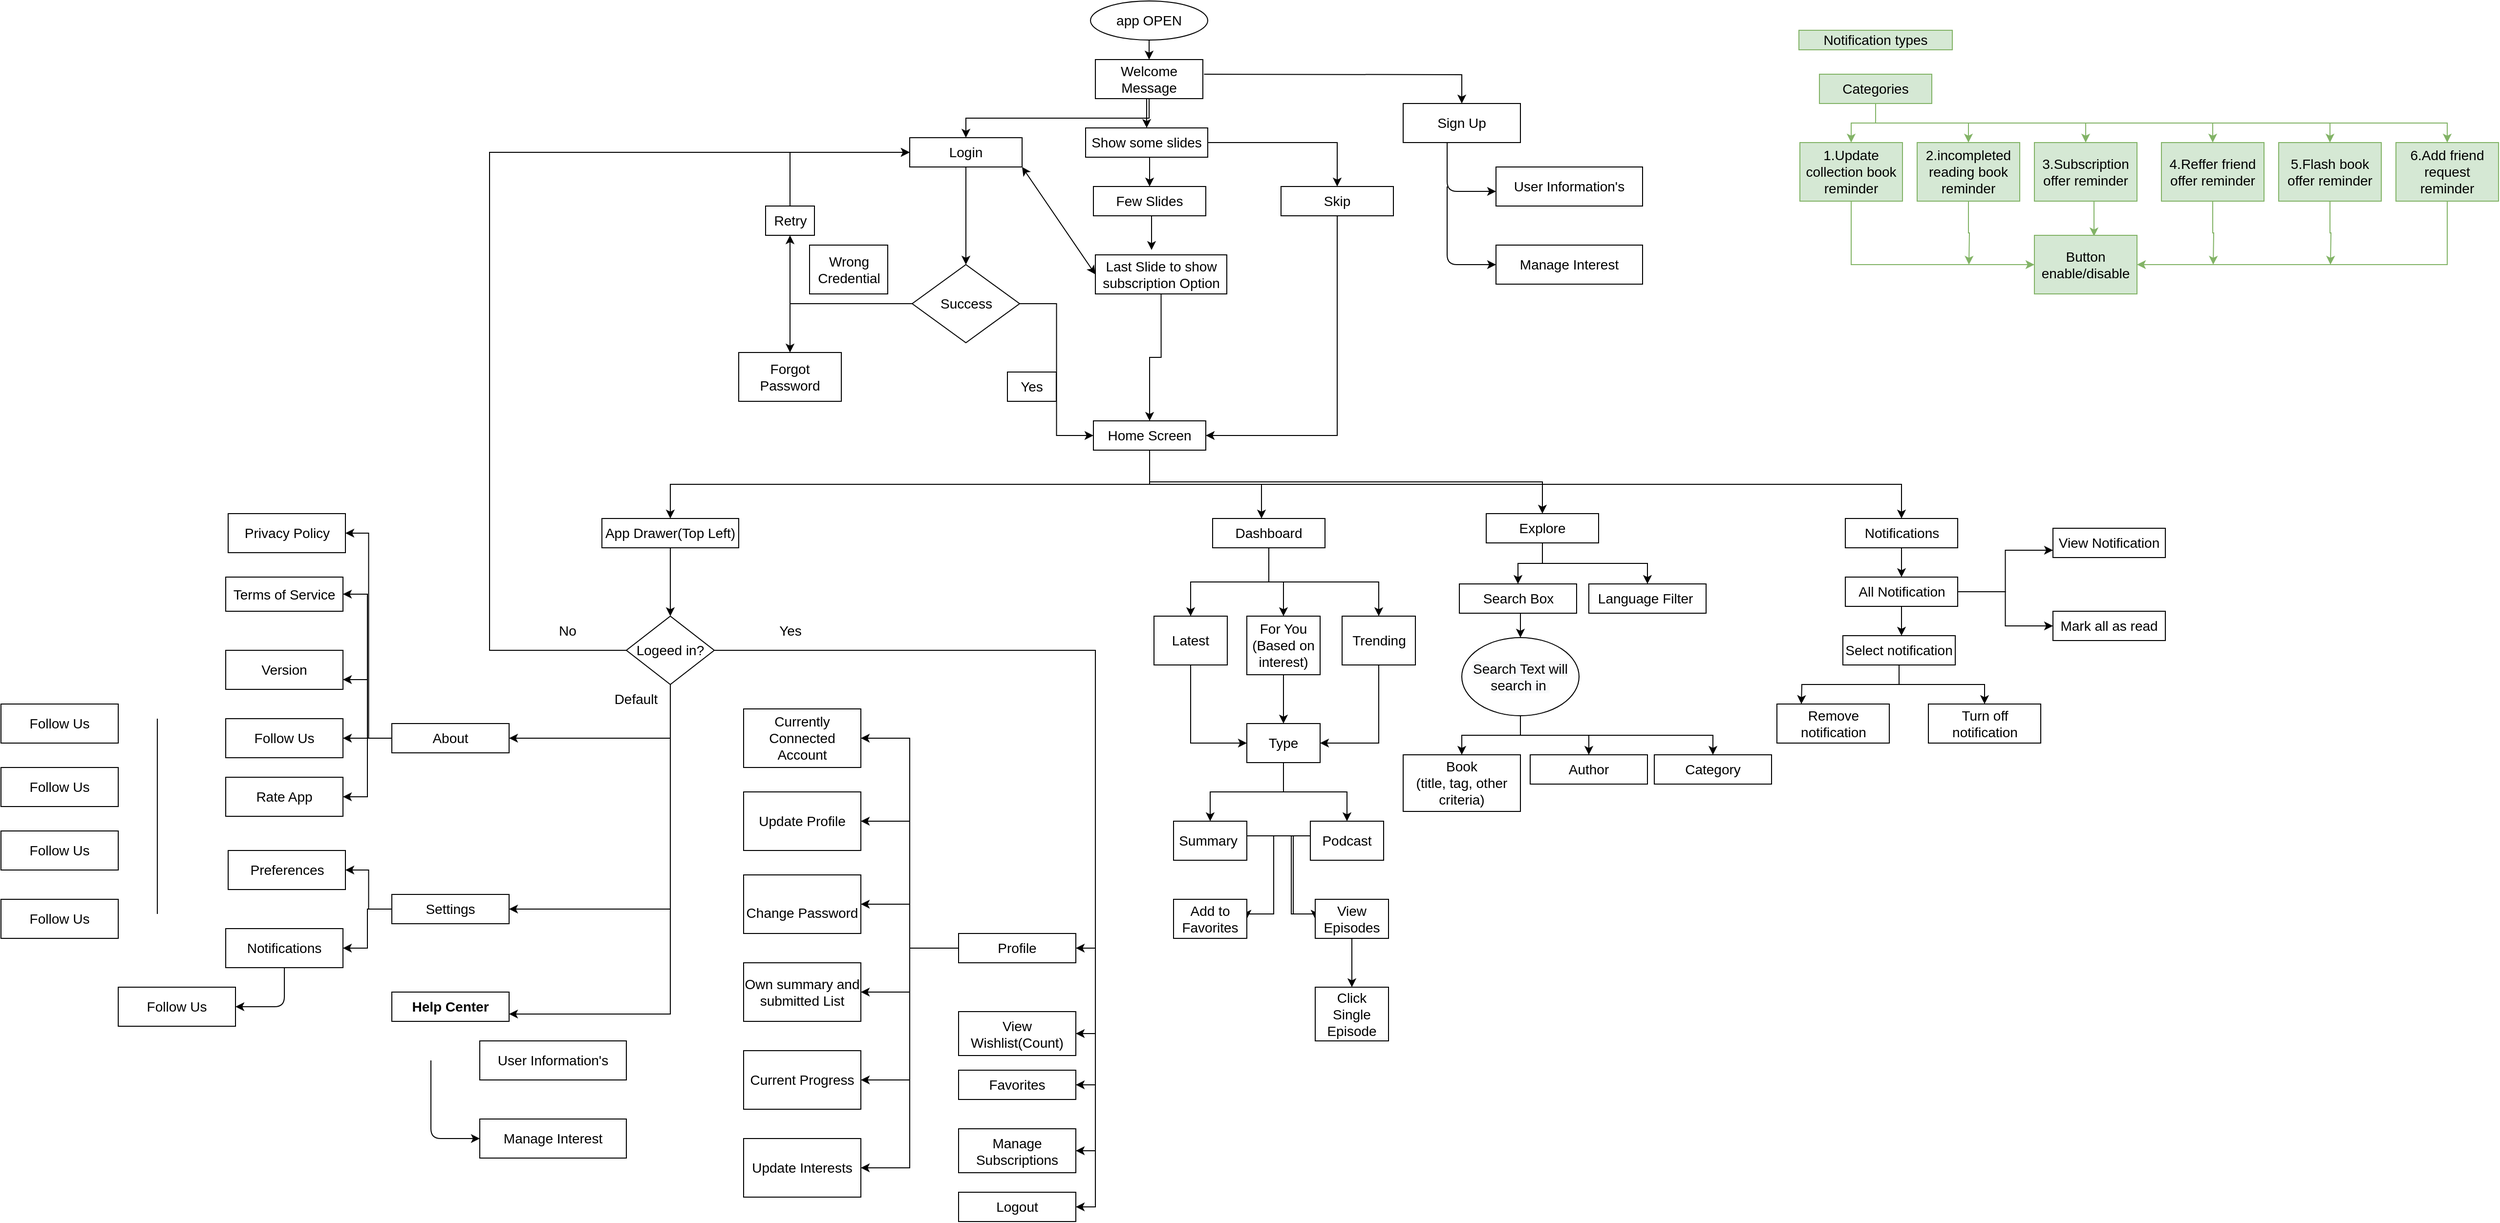 <mxfile version="14.8.6" type="github">
  <diagram id="t7YS_TH_fgyImCrVqkUV" name="Page-1">
    <mxGraphModel dx="2621" dy="529" grid="1" gridSize="10" guides="1" tooltips="1" connect="1" arrows="1" fold="1" page="1" pageScale="1" pageWidth="1600" pageHeight="2000" math="0" shadow="0">
      <root>
        <mxCell id="0" />
        <mxCell id="1" parent="0" />
        <mxCell id="bzh6Z4zs26yQEtlKFoZD-1" style="edgeStyle=orthogonalEdgeStyle;rounded=0;orthogonalLoop=1;jettySize=auto;html=1;exitX=0.5;exitY=1;exitDx=0;exitDy=0;entryX=0.5;entryY=0;entryDx=0;entryDy=0;fontSize=14;labelBorderColor=none;" parent="1" source="bzh6Z4zs26yQEtlKFoZD-2" target="bzh6Z4zs26yQEtlKFoZD-4" edge="1">
          <mxGeometry relative="1" as="geometry" />
        </mxCell>
        <mxCell id="bzh6Z4zs26yQEtlKFoZD-2" value="&lt;font style=&quot;font-size: 14px&quot;&gt;app OPEN&lt;/font&gt;" style="ellipse;whiteSpace=wrap;html=1;fontSize=14;labelBorderColor=none;" parent="1" vertex="1">
          <mxGeometry x="-85" y="40" width="120" height="40" as="geometry" />
        </mxCell>
        <mxCell id="bzh6Z4zs26yQEtlKFoZD-3" style="edgeStyle=orthogonalEdgeStyle;rounded=0;orthogonalLoop=1;jettySize=auto;html=1;exitX=0.5;exitY=1;exitDx=0;exitDy=0;entryX=0.5;entryY=0;entryDx=0;entryDy=0;fontSize=14;labelBorderColor=none;" parent="1" source="bzh6Z4zs26yQEtlKFoZD-4" target="bzh6Z4zs26yQEtlKFoZD-13" edge="1">
          <mxGeometry relative="1" as="geometry" />
        </mxCell>
        <mxCell id="PCwCDsVGO_4qWRZSxN0X-1" style="edgeStyle=orthogonalEdgeStyle;rounded=0;orthogonalLoop=1;jettySize=auto;html=1;exitX=0.5;exitY=1;exitDx=0;exitDy=0;entryX=0.5;entryY=0;entryDx=0;entryDy=0;fontSize=14;" parent="1" source="bzh6Z4zs26yQEtlKFoZD-4" target="bzh6Z4zs26yQEtlKFoZD-8" edge="1">
          <mxGeometry relative="1" as="geometry" />
        </mxCell>
        <mxCell id="bzh6Z4zs26yQEtlKFoZD-4" value="Welcome Message" style="rounded=0;whiteSpace=wrap;html=1;fontSize=14;labelBorderColor=none;" parent="1" vertex="1">
          <mxGeometry x="-80" y="100" width="110" height="40" as="geometry" />
        </mxCell>
        <mxCell id="bzh6Z4zs26yQEtlKFoZD-51" style="edgeStyle=orthogonalEdgeStyle;rounded=0;orthogonalLoop=1;jettySize=auto;html=1;exitX=0.5;exitY=1;exitDx=0;exitDy=0;entryX=0.5;entryY=0;entryDx=0;entryDy=0;fontSize=14;labelBorderColor=none;" parent="1" source="bzh6Z4zs26yQEtlKFoZD-6" edge="1">
          <mxGeometry relative="1" as="geometry">
            <mxPoint x="-22.5" y="295" as="targetPoint" />
          </mxGeometry>
        </mxCell>
        <mxCell id="bzh6Z4zs26yQEtlKFoZD-6" value="Few Slides" style="rounded=0;whiteSpace=wrap;html=1;fontSize=14;labelBorderColor=none;" parent="1" vertex="1">
          <mxGeometry x="-82" y="230" width="115" height="30" as="geometry" />
        </mxCell>
        <mxCell id="bzh6Z4zs26yQEtlKFoZD-28" style="edgeStyle=orthogonalEdgeStyle;rounded=0;orthogonalLoop=1;jettySize=auto;html=1;exitX=0.5;exitY=1;exitDx=0;exitDy=0;entryX=0.5;entryY=0;entryDx=0;entryDy=0;fontSize=14;labelBorderColor=none;" parent="1" source="bzh6Z4zs26yQEtlKFoZD-8" target="bzh6Z4zs26yQEtlKFoZD-14" edge="1">
          <mxGeometry relative="1" as="geometry" />
        </mxCell>
        <mxCell id="bzh6Z4zs26yQEtlKFoZD-8" value="Login" style="rounded=0;whiteSpace=wrap;html=1;fontSize=14;labelBorderColor=none;" parent="1" vertex="1">
          <mxGeometry x="-270" y="180" width="115" height="30" as="geometry" />
        </mxCell>
        <mxCell id="bzh6Z4zs26yQEtlKFoZD-56" style="edgeStyle=orthogonalEdgeStyle;rounded=0;orthogonalLoop=1;jettySize=auto;html=1;exitX=0.5;exitY=1;exitDx=0;exitDy=0;entryX=1;entryY=0.5;entryDx=0;entryDy=0;fontSize=14;labelBorderColor=none;" parent="1" source="bzh6Z4zs26yQEtlKFoZD-9" target="bzh6Z4zs26yQEtlKFoZD-15" edge="1">
          <mxGeometry relative="1" as="geometry" />
        </mxCell>
        <mxCell id="bzh6Z4zs26yQEtlKFoZD-9" value="Skip" style="rounded=0;whiteSpace=wrap;html=1;fontSize=14;labelBorderColor=none;" parent="1" vertex="1">
          <mxGeometry x="110" y="230" width="115" height="30" as="geometry" />
        </mxCell>
        <mxCell id="bzh6Z4zs26yQEtlKFoZD-10" style="edgeStyle=orthogonalEdgeStyle;rounded=0;orthogonalLoop=1;jettySize=auto;html=1;exitX=0.5;exitY=1;exitDx=0;exitDy=0;entryX=0.5;entryY=0;entryDx=0;entryDy=0;fontSize=14;labelBorderColor=none;" parent="1" source="bzh6Z4zs26yQEtlKFoZD-13" target="bzh6Z4zs26yQEtlKFoZD-6" edge="1">
          <mxGeometry relative="1" as="geometry" />
        </mxCell>
        <mxCell id="bzh6Z4zs26yQEtlKFoZD-12" style="edgeStyle=orthogonalEdgeStyle;rounded=0;orthogonalLoop=1;jettySize=auto;html=1;exitX=1;exitY=0.5;exitDx=0;exitDy=0;entryX=0.5;entryY=0;entryDx=0;entryDy=0;fontSize=14;labelBorderColor=none;" parent="1" source="bzh6Z4zs26yQEtlKFoZD-13" target="bzh6Z4zs26yQEtlKFoZD-9" edge="1">
          <mxGeometry relative="1" as="geometry" />
        </mxCell>
        <mxCell id="bzh6Z4zs26yQEtlKFoZD-13" value="Show some slides" style="rounded=0;whiteSpace=wrap;html=1;fontSize=14;labelBorderColor=none;" parent="1" vertex="1">
          <mxGeometry x="-90" y="170" width="125" height="30" as="geometry" />
        </mxCell>
        <mxCell id="bzh6Z4zs26yQEtlKFoZD-29" style="edgeStyle=orthogonalEdgeStyle;rounded=0;orthogonalLoop=1;jettySize=auto;html=1;exitX=1;exitY=0.5;exitDx=0;exitDy=0;entryX=0;entryY=0.5;entryDx=0;entryDy=0;fontSize=14;labelBorderColor=none;" parent="1" source="bzh6Z4zs26yQEtlKFoZD-14" target="bzh6Z4zs26yQEtlKFoZD-15" edge="1">
          <mxGeometry relative="1" as="geometry" />
        </mxCell>
        <mxCell id="bzh6Z4zs26yQEtlKFoZD-38" style="edgeStyle=orthogonalEdgeStyle;rounded=0;orthogonalLoop=1;jettySize=auto;html=1;exitX=0;exitY=0.5;exitDx=0;exitDy=0;entryX=0.5;entryY=1;entryDx=0;entryDy=0;fontSize=14;labelBorderColor=none;" parent="1" source="bzh6Z4zs26yQEtlKFoZD-14" target="bzh6Z4zs26yQEtlKFoZD-24" edge="1">
          <mxGeometry relative="1" as="geometry" />
        </mxCell>
        <mxCell id="bzh6Z4zs26yQEtlKFoZD-41" style="edgeStyle=orthogonalEdgeStyle;rounded=0;orthogonalLoop=1;jettySize=auto;html=1;exitX=0;exitY=0.5;exitDx=0;exitDy=0;entryX=0.5;entryY=0;entryDx=0;entryDy=0;fontSize=14;labelBorderColor=none;" parent="1" source="bzh6Z4zs26yQEtlKFoZD-14" target="bzh6Z4zs26yQEtlKFoZD-20" edge="1">
          <mxGeometry relative="1" as="geometry" />
        </mxCell>
        <mxCell id="bzh6Z4zs26yQEtlKFoZD-14" value="Success" style="rhombus;whiteSpace=wrap;html=1;fontSize=14;labelBorderColor=none;" parent="1" vertex="1">
          <mxGeometry x="-267.5" y="310" width="110" height="80" as="geometry" />
        </mxCell>
        <mxCell id="bzh6Z4zs26yQEtlKFoZD-48" style="edgeStyle=orthogonalEdgeStyle;rounded=0;orthogonalLoop=1;jettySize=auto;html=1;exitX=0.5;exitY=1;exitDx=0;exitDy=0;entryX=0.435;entryY=0;entryDx=0;entryDy=0;entryPerimeter=0;fontSize=14;labelBorderColor=none;" parent="1" source="bzh6Z4zs26yQEtlKFoZD-15" target="bzh6Z4zs26yQEtlKFoZD-17" edge="1">
          <mxGeometry relative="1" as="geometry" />
        </mxCell>
        <mxCell id="bzh6Z4zs26yQEtlKFoZD-49" style="edgeStyle=orthogonalEdgeStyle;rounded=0;orthogonalLoop=1;jettySize=auto;html=1;exitX=0.5;exitY=1;exitDx=0;exitDy=0;entryX=0.5;entryY=0;entryDx=0;entryDy=0;fontSize=14;labelBorderColor=none;" parent="1" source="bzh6Z4zs26yQEtlKFoZD-15" target="bzh6Z4zs26yQEtlKFoZD-18" edge="1">
          <mxGeometry relative="1" as="geometry" />
        </mxCell>
        <mxCell id="bzh6Z4zs26yQEtlKFoZD-50" style="edgeStyle=orthogonalEdgeStyle;rounded=0;orthogonalLoop=1;jettySize=auto;html=1;exitX=0.5;exitY=1;exitDx=0;exitDy=0;fontSize=14;labelBorderColor=none;" parent="1" source="bzh6Z4zs26yQEtlKFoZD-15" target="bzh6Z4zs26yQEtlKFoZD-19" edge="1">
          <mxGeometry relative="1" as="geometry" />
        </mxCell>
        <mxCell id="jzZjJDRc0cQQ_kIJz3c9-16" style="edgeStyle=orthogonalEdgeStyle;rounded=0;orthogonalLoop=1;jettySize=auto;html=1;exitX=0.5;exitY=1;exitDx=0;exitDy=0;entryX=0.5;entryY=0;entryDx=0;entryDy=0;fontSize=14;labelBorderColor=none;" parent="1" source="bzh6Z4zs26yQEtlKFoZD-15" target="bzh6Z4zs26yQEtlKFoZD-16" edge="1">
          <mxGeometry relative="1" as="geometry" />
        </mxCell>
        <mxCell id="bzh6Z4zs26yQEtlKFoZD-15" value="Home Screen" style="rounded=0;whiteSpace=wrap;html=1;fontSize=14;labelBorderColor=none;" parent="1" vertex="1">
          <mxGeometry x="-82" y="470" width="115" height="30" as="geometry" />
        </mxCell>
        <mxCell id="jzZjJDRc0cQQ_kIJz3c9-20" style="edgeStyle=orthogonalEdgeStyle;rounded=0;orthogonalLoop=1;jettySize=auto;html=1;exitX=0.5;exitY=1;exitDx=0;exitDy=0;entryX=0.5;entryY=0;entryDx=0;entryDy=0;fontSize=14;labelBorderColor=none;" parent="1" source="bzh6Z4zs26yQEtlKFoZD-16" target="wYOs1hw6T_1-Dhefr2wr-110" edge="1">
          <mxGeometry relative="1" as="geometry" />
        </mxCell>
        <mxCell id="bzh6Z4zs26yQEtlKFoZD-16" value="App Drawer(Top Left)" style="rounded=0;whiteSpace=wrap;html=1;fontSize=14;labelBorderColor=none;" parent="1" vertex="1">
          <mxGeometry x="-585" y="570" width="140" height="30" as="geometry" />
        </mxCell>
        <mxCell id="bzh6Z4zs26yQEtlKFoZD-73" style="edgeStyle=orthogonalEdgeStyle;rounded=0;orthogonalLoop=1;jettySize=auto;html=1;exitX=0.5;exitY=1;exitDx=0;exitDy=0;entryX=0.5;entryY=0;entryDx=0;entryDy=0;fontSize=14;labelBorderColor=none;" parent="1" source="bzh6Z4zs26yQEtlKFoZD-17" target="bzh6Z4zs26yQEtlKFoZD-57" edge="1">
          <mxGeometry relative="1" as="geometry" />
        </mxCell>
        <mxCell id="bzh6Z4zs26yQEtlKFoZD-74" style="edgeStyle=orthogonalEdgeStyle;rounded=0;orthogonalLoop=1;jettySize=auto;html=1;exitX=0.5;exitY=1;exitDx=0;exitDy=0;entryX=0.5;entryY=0;entryDx=0;entryDy=0;fontSize=14;labelBorderColor=none;" parent="1" source="bzh6Z4zs26yQEtlKFoZD-17" target="bzh6Z4zs26yQEtlKFoZD-58" edge="1">
          <mxGeometry relative="1" as="geometry" />
        </mxCell>
        <mxCell id="bzh6Z4zs26yQEtlKFoZD-75" style="edgeStyle=orthogonalEdgeStyle;rounded=0;orthogonalLoop=1;jettySize=auto;html=1;exitX=0.5;exitY=1;exitDx=0;exitDy=0;fontSize=14;labelBorderColor=none;" parent="1" source="bzh6Z4zs26yQEtlKFoZD-17" target="bzh6Z4zs26yQEtlKFoZD-59" edge="1">
          <mxGeometry relative="1" as="geometry" />
        </mxCell>
        <mxCell id="bzh6Z4zs26yQEtlKFoZD-17" value="Dashboard" style="rounded=0;whiteSpace=wrap;html=1;fontSize=14;labelBorderColor=none;" parent="1" vertex="1">
          <mxGeometry x="40" y="570" width="115" height="30" as="geometry" />
        </mxCell>
        <mxCell id="Sbee1rXZluJjC9eUCIz3-12" style="edgeStyle=orthogonalEdgeStyle;rounded=0;orthogonalLoop=1;jettySize=auto;html=1;exitX=0.5;exitY=1;exitDx=0;exitDy=0;entryX=0.5;entryY=0;entryDx=0;entryDy=0;fontSize=14;" parent="1" source="bzh6Z4zs26yQEtlKFoZD-18" target="Sbee1rXZluJjC9eUCIz3-3" edge="1">
          <mxGeometry relative="1" as="geometry" />
        </mxCell>
        <mxCell id="Sbee1rXZluJjC9eUCIz3-13" style="edgeStyle=orthogonalEdgeStyle;rounded=0;orthogonalLoop=1;jettySize=auto;html=1;exitX=0.5;exitY=1;exitDx=0;exitDy=0;entryX=0.5;entryY=0;entryDx=0;entryDy=0;fontSize=14;" parent="1" source="bzh6Z4zs26yQEtlKFoZD-18" target="Sbee1rXZluJjC9eUCIz3-11" edge="1">
          <mxGeometry relative="1" as="geometry" />
        </mxCell>
        <mxCell id="bzh6Z4zs26yQEtlKFoZD-18" value="Explore&lt;br style=&quot;font-size: 14px;&quot;&gt;" style="rounded=0;whiteSpace=wrap;html=1;fontSize=14;labelBorderColor=none;" parent="1" vertex="1">
          <mxGeometry x="320" y="565" width="115" height="30" as="geometry" />
        </mxCell>
        <mxCell id="3H9cu1yrekagmBGRHgR9-22" style="edgeStyle=orthogonalEdgeStyle;rounded=0;orthogonalLoop=1;jettySize=auto;html=1;exitX=0.5;exitY=1;exitDx=0;exitDy=0;entryX=0.5;entryY=0;entryDx=0;entryDy=0;fontSize=14;labelBorderColor=none;" parent="1" source="bzh6Z4zs26yQEtlKFoZD-19" target="3H9cu1yrekagmBGRHgR9-21" edge="1">
          <mxGeometry relative="1" as="geometry" />
        </mxCell>
        <mxCell id="bzh6Z4zs26yQEtlKFoZD-19" value="Notifications" style="rounded=0;whiteSpace=wrap;html=1;fontSize=14;labelBorderColor=none;" parent="1" vertex="1">
          <mxGeometry x="687.5" y="570" width="115" height="30" as="geometry" />
        </mxCell>
        <mxCell id="bzh6Z4zs26yQEtlKFoZD-20" value="Forgot Password" style="rounded=0;whiteSpace=wrap;html=1;fontSize=14;labelBorderColor=none;" parent="1" vertex="1">
          <mxGeometry x="-445" y="400" width="105" height="50" as="geometry" />
        </mxCell>
        <mxCell id="bzh6Z4zs26yQEtlKFoZD-39" style="edgeStyle=orthogonalEdgeStyle;rounded=0;orthogonalLoop=1;jettySize=auto;html=1;exitX=0.5;exitY=0;exitDx=0;exitDy=0;entryX=0;entryY=0.5;entryDx=0;entryDy=0;fontSize=14;labelBorderColor=none;" parent="1" source="bzh6Z4zs26yQEtlKFoZD-24" target="bzh6Z4zs26yQEtlKFoZD-8" edge="1">
          <mxGeometry relative="1" as="geometry" />
        </mxCell>
        <mxCell id="bzh6Z4zs26yQEtlKFoZD-24" value="Retry" style="rounded=0;whiteSpace=wrap;html=1;fontSize=14;labelBorderColor=none;" parent="1" vertex="1">
          <mxGeometry x="-417.5" y="250" width="50" height="30" as="geometry" />
        </mxCell>
        <mxCell id="bzh6Z4zs26yQEtlKFoZD-33" value="Yes" style="rounded=0;whiteSpace=wrap;html=1;fontSize=14;labelBorderColor=none;" parent="1" vertex="1">
          <mxGeometry x="-170" y="420" width="50" height="30" as="geometry" />
        </mxCell>
        <mxCell id="bzh6Z4zs26yQEtlKFoZD-37" value="Wrong Credential" style="rounded=0;whiteSpace=wrap;html=1;fontSize=14;labelBorderColor=none;" parent="1" vertex="1">
          <mxGeometry x="-372.5" y="290" width="80" height="50" as="geometry" />
        </mxCell>
        <mxCell id="bzh6Z4zs26yQEtlKFoZD-54" style="edgeStyle=orthogonalEdgeStyle;rounded=0;orthogonalLoop=1;jettySize=auto;html=1;exitX=0.5;exitY=1;exitDx=0;exitDy=0;entryX=0.5;entryY=0;entryDx=0;entryDy=0;fontSize=14;labelBorderColor=none;" parent="1" source="bzh6Z4zs26yQEtlKFoZD-53" target="bzh6Z4zs26yQEtlKFoZD-15" edge="1">
          <mxGeometry relative="1" as="geometry" />
        </mxCell>
        <mxCell id="bzh6Z4zs26yQEtlKFoZD-53" value="Last Slide to show subscription Option" style="rounded=0;whiteSpace=wrap;html=1;fontSize=14;labelBorderColor=none;" parent="1" vertex="1">
          <mxGeometry x="-80" y="300" width="134.5" height="40" as="geometry" />
        </mxCell>
        <mxCell id="bzh6Z4zs26yQEtlKFoZD-67" style="edgeStyle=orthogonalEdgeStyle;rounded=0;orthogonalLoop=1;jettySize=auto;html=1;exitX=0.5;exitY=1;exitDx=0;exitDy=0;entryX=0;entryY=0.5;entryDx=0;entryDy=0;fontSize=14;labelBorderColor=none;" parent="1" source="bzh6Z4zs26yQEtlKFoZD-57" target="bzh6Z4zs26yQEtlKFoZD-66" edge="1">
          <mxGeometry relative="1" as="geometry" />
        </mxCell>
        <mxCell id="bzh6Z4zs26yQEtlKFoZD-57" value="Latest" style="rounded=0;whiteSpace=wrap;html=1;fontSize=14;labelBorderColor=none;" parent="1" vertex="1">
          <mxGeometry x="-20" y="670" width="75" height="50" as="geometry" />
        </mxCell>
        <mxCell id="bzh6Z4zs26yQEtlKFoZD-68" style="edgeStyle=orthogonalEdgeStyle;rounded=0;orthogonalLoop=1;jettySize=auto;html=1;exitX=0.5;exitY=1;exitDx=0;exitDy=0;entryX=0.5;entryY=0;entryDx=0;entryDy=0;fontSize=14;labelBorderColor=none;" parent="1" source="bzh6Z4zs26yQEtlKFoZD-58" target="bzh6Z4zs26yQEtlKFoZD-66" edge="1">
          <mxGeometry relative="1" as="geometry" />
        </mxCell>
        <mxCell id="bzh6Z4zs26yQEtlKFoZD-58" value="For You&lt;br style=&quot;font-size: 14px;&quot;&gt;(Based on interest)" style="rounded=0;whiteSpace=wrap;html=1;fontSize=14;labelBorderColor=none;" parent="1" vertex="1">
          <mxGeometry x="75" y="670" width="75" height="60" as="geometry" />
        </mxCell>
        <mxCell id="bzh6Z4zs26yQEtlKFoZD-69" style="edgeStyle=orthogonalEdgeStyle;rounded=0;orthogonalLoop=1;jettySize=auto;html=1;exitX=0.5;exitY=1;exitDx=0;exitDy=0;entryX=1;entryY=0.5;entryDx=0;entryDy=0;fontSize=14;labelBorderColor=none;" parent="1" source="bzh6Z4zs26yQEtlKFoZD-59" target="bzh6Z4zs26yQEtlKFoZD-66" edge="1">
          <mxGeometry relative="1" as="geometry" />
        </mxCell>
        <mxCell id="bzh6Z4zs26yQEtlKFoZD-59" value="Trending" style="rounded=0;whiteSpace=wrap;html=1;fontSize=14;labelBorderColor=none;" parent="1" vertex="1">
          <mxGeometry x="172.5" y="670" width="75" height="50" as="geometry" />
        </mxCell>
        <mxCell id="wD42XLYMJ8Ef5kfF9NE--7" style="edgeStyle=orthogonalEdgeStyle;rounded=0;orthogonalLoop=1;jettySize=auto;html=1;exitX=1;exitY=0.25;exitDx=0;exitDy=0;entryX=1;entryY=0.5;entryDx=0;entryDy=0;fontSize=14;" parent="1" source="bzh6Z4zs26yQEtlKFoZD-60" target="wD42XLYMJ8Ef5kfF9NE--1" edge="1">
          <mxGeometry relative="1" as="geometry">
            <Array as="points">
              <mxPoint x="75.5" y="895" />
              <mxPoint x="102.5" y="895" />
              <mxPoint x="102.5" y="975" />
            </Array>
          </mxGeometry>
        </mxCell>
        <mxCell id="wD42XLYMJ8Ef5kfF9NE--9" style="edgeStyle=orthogonalEdgeStyle;rounded=0;orthogonalLoop=1;jettySize=auto;html=1;exitX=1;exitY=0.25;exitDx=0;exitDy=0;entryX=0;entryY=0.5;entryDx=0;entryDy=0;fontSize=14;" parent="1" source="bzh6Z4zs26yQEtlKFoZD-60" target="wD42XLYMJ8Ef5kfF9NE--2" edge="1">
          <mxGeometry relative="1" as="geometry">
            <Array as="points">
              <mxPoint x="72.5" y="888" />
              <mxPoint x="72.5" y="895" />
              <mxPoint x="122.5" y="895" />
              <mxPoint x="122.5" y="975" />
            </Array>
          </mxGeometry>
        </mxCell>
        <mxCell id="bzh6Z4zs26yQEtlKFoZD-60" value="Summary&lt;span style=&quot;white-space: pre; font-size: 14px;&quot;&gt; &lt;/span&gt;" style="rounded=0;whiteSpace=wrap;html=1;fontSize=14;labelBorderColor=none;" parent="1" vertex="1">
          <mxGeometry y="880" width="75" height="40" as="geometry" />
        </mxCell>
        <mxCell id="wD42XLYMJ8Ef5kfF9NE--8" style="edgeStyle=orthogonalEdgeStyle;rounded=0;orthogonalLoop=1;jettySize=auto;html=1;exitX=0;exitY=0.5;exitDx=0;exitDy=0;entryX=1;entryY=0.5;entryDx=0;entryDy=0;fontSize=14;" parent="1" source="bzh6Z4zs26yQEtlKFoZD-61" target="wD42XLYMJ8Ef5kfF9NE--1" edge="1">
          <mxGeometry relative="1" as="geometry">
            <Array as="points">
              <mxPoint x="102.5" y="895" />
              <mxPoint x="102.5" y="975" />
            </Array>
          </mxGeometry>
        </mxCell>
        <mxCell id="wD42XLYMJ8Ef5kfF9NE--10" style="edgeStyle=orthogonalEdgeStyle;rounded=0;orthogonalLoop=1;jettySize=auto;html=1;exitX=0;exitY=0.25;exitDx=0;exitDy=0;entryX=0;entryY=0.5;entryDx=0;entryDy=0;fontSize=14;" parent="1" source="bzh6Z4zs26yQEtlKFoZD-61" target="wD42XLYMJ8Ef5kfF9NE--2" edge="1">
          <mxGeometry relative="1" as="geometry">
            <Array as="points">
              <mxPoint x="140.5" y="895" />
              <mxPoint x="120.5" y="895" />
              <mxPoint x="120.5" y="975" />
            </Array>
          </mxGeometry>
        </mxCell>
        <mxCell id="bzh6Z4zs26yQEtlKFoZD-61" value="Podcast" style="rounded=0;whiteSpace=wrap;html=1;fontSize=14;labelBorderColor=none;" parent="1" vertex="1">
          <mxGeometry x="140" y="880" width="75" height="40" as="geometry" />
        </mxCell>
        <mxCell id="bzh6Z4zs26yQEtlKFoZD-71" style="edgeStyle=orthogonalEdgeStyle;rounded=0;orthogonalLoop=1;jettySize=auto;html=1;exitX=0.5;exitY=1;exitDx=0;exitDy=0;entryX=0.5;entryY=0;entryDx=0;entryDy=0;fontSize=14;labelBorderColor=none;" parent="1" source="bzh6Z4zs26yQEtlKFoZD-66" target="bzh6Z4zs26yQEtlKFoZD-60" edge="1">
          <mxGeometry relative="1" as="geometry" />
        </mxCell>
        <mxCell id="bzh6Z4zs26yQEtlKFoZD-72" style="edgeStyle=orthogonalEdgeStyle;rounded=0;orthogonalLoop=1;jettySize=auto;html=1;exitX=0.5;exitY=1;exitDx=0;exitDy=0;entryX=0.5;entryY=0;entryDx=0;entryDy=0;fontSize=14;labelBorderColor=none;" parent="1" source="bzh6Z4zs26yQEtlKFoZD-66" target="bzh6Z4zs26yQEtlKFoZD-61" edge="1">
          <mxGeometry relative="1" as="geometry" />
        </mxCell>
        <mxCell id="bzh6Z4zs26yQEtlKFoZD-66" value="Type" style="rounded=0;whiteSpace=wrap;html=1;fontSize=14;labelBorderColor=none;" parent="1" vertex="1">
          <mxGeometry x="75" y="780" width="75" height="40" as="geometry" />
        </mxCell>
        <mxCell id="3H9cu1yrekagmBGRHgR9-43" style="edgeStyle=orthogonalEdgeStyle;rounded=0;orthogonalLoop=1;jettySize=auto;html=1;exitX=0.5;exitY=1;exitDx=0;exitDy=0;entryX=0;entryY=0.5;entryDx=0;entryDy=0;fillColor=#d5e8d4;strokeColor=#82b366;fontSize=14;labelBorderColor=none;" parent="1" source="3H9cu1yrekagmBGRHgR9-2" target="3H9cu1yrekagmBGRHgR9-13" edge="1">
          <mxGeometry relative="1" as="geometry" />
        </mxCell>
        <mxCell id="3H9cu1yrekagmBGRHgR9-2" value="1.Update collection book reminder" style="rounded=0;whiteSpace=wrap;html=1;fontSize=14;fillColor=#d5e8d4;strokeColor=#82b366;labelBorderColor=none;" parent="1" vertex="1">
          <mxGeometry x="641" y="185" width="105" height="60" as="geometry" />
        </mxCell>
        <mxCell id="3H9cu1yrekagmBGRHgR9-3" style="edgeStyle=orthogonalEdgeStyle;rounded=0;orthogonalLoop=1;jettySize=auto;html=1;exitX=0.5;exitY=1;exitDx=0;exitDy=0;fillColor=#d5e8d4;strokeColor=#82b366;fontSize=14;labelBorderColor=none;" parent="1" source="3H9cu1yrekagmBGRHgR9-4" edge="1">
          <mxGeometry relative="1" as="geometry">
            <mxPoint x="814" y="310" as="targetPoint" />
          </mxGeometry>
        </mxCell>
        <mxCell id="3H9cu1yrekagmBGRHgR9-4" value="2.incompleted reading book reminder" style="rounded=0;whiteSpace=wrap;html=1;fontSize=14;fillColor=#d5e8d4;strokeColor=#82b366;labelBorderColor=none;" parent="1" vertex="1">
          <mxGeometry x="761" y="185" width="105" height="60" as="geometry" />
        </mxCell>
        <mxCell id="3H9cu1yrekagmBGRHgR9-5" style="edgeStyle=orthogonalEdgeStyle;rounded=0;orthogonalLoop=1;jettySize=auto;html=1;exitX=0.5;exitY=1;exitDx=0;exitDy=0;entryX=0.581;entryY=0.017;entryDx=0;entryDy=0;entryPerimeter=0;fillColor=#d5e8d4;strokeColor=#82b366;fontSize=14;labelBorderColor=none;" parent="1" source="3H9cu1yrekagmBGRHgR9-6" edge="1">
          <mxGeometry relative="1" as="geometry">
            <mxPoint x="942.005" y="281.02" as="targetPoint" />
          </mxGeometry>
        </mxCell>
        <mxCell id="3H9cu1yrekagmBGRHgR9-6" value="3.Subscription offer reminder" style="rounded=0;whiteSpace=wrap;html=1;fontSize=14;fillColor=#d5e8d4;strokeColor=#82b366;labelBorderColor=none;" parent="1" vertex="1">
          <mxGeometry x="881" y="185" width="105" height="60" as="geometry" />
        </mxCell>
        <mxCell id="3H9cu1yrekagmBGRHgR9-7" style="edgeStyle=orthogonalEdgeStyle;rounded=0;orthogonalLoop=1;jettySize=auto;html=1;exitX=0.5;exitY=1;exitDx=0;exitDy=0;fillColor=#d5e8d4;strokeColor=#82b366;fontSize=14;labelBorderColor=none;" parent="1" source="3H9cu1yrekagmBGRHgR9-8" edge="1">
          <mxGeometry relative="1" as="geometry">
            <mxPoint x="1064" y="310" as="targetPoint" />
          </mxGeometry>
        </mxCell>
        <mxCell id="3H9cu1yrekagmBGRHgR9-8" value="4.Reffer friend offer reminder" style="rounded=0;whiteSpace=wrap;html=1;fontSize=14;fillColor=#d5e8d4;strokeColor=#82b366;labelBorderColor=none;" parent="1" vertex="1">
          <mxGeometry x="1011" y="185" width="105" height="60" as="geometry" />
        </mxCell>
        <mxCell id="3H9cu1yrekagmBGRHgR9-9" style="edgeStyle=orthogonalEdgeStyle;rounded=0;orthogonalLoop=1;jettySize=auto;html=1;exitX=0.5;exitY=1;exitDx=0;exitDy=0;fillColor=#d5e8d4;strokeColor=#82b366;fontSize=14;labelBorderColor=none;" parent="1" source="3H9cu1yrekagmBGRHgR9-10" edge="1">
          <mxGeometry relative="1" as="geometry">
            <mxPoint x="1184" y="310" as="targetPoint" />
          </mxGeometry>
        </mxCell>
        <mxCell id="3H9cu1yrekagmBGRHgR9-10" value="5.Flash book offer reminder" style="rounded=0;whiteSpace=wrap;html=1;fontSize=14;fillColor=#d5e8d4;strokeColor=#82b366;labelBorderColor=none;" parent="1" vertex="1">
          <mxGeometry x="1131" y="185" width="105" height="60" as="geometry" />
        </mxCell>
        <mxCell id="3H9cu1yrekagmBGRHgR9-44" style="edgeStyle=orthogonalEdgeStyle;rounded=0;orthogonalLoop=1;jettySize=auto;html=1;exitX=0.5;exitY=1;exitDx=0;exitDy=0;entryX=1;entryY=0.5;entryDx=0;entryDy=0;fillColor=#d5e8d4;strokeColor=#82b366;fontSize=14;labelBorderColor=none;" parent="1" source="3H9cu1yrekagmBGRHgR9-12" target="3H9cu1yrekagmBGRHgR9-13" edge="1">
          <mxGeometry relative="1" as="geometry" />
        </mxCell>
        <mxCell id="3H9cu1yrekagmBGRHgR9-12" value="6.Add friend request reminder" style="rounded=0;whiteSpace=wrap;html=1;fontSize=14;fillColor=#d5e8d4;strokeColor=#82b366;labelBorderColor=none;" parent="1" vertex="1">
          <mxGeometry x="1251" y="185" width="105" height="60" as="geometry" />
        </mxCell>
        <mxCell id="3H9cu1yrekagmBGRHgR9-13" value="Button&lt;br style=&quot;font-size: 14px;&quot;&gt;enable/disable" style="rounded=0;whiteSpace=wrap;html=1;fontSize=14;fillColor=#d5e8d4;strokeColor=#82b366;labelBorderColor=none;" parent="1" vertex="1">
          <mxGeometry x="881" y="280" width="105" height="60" as="geometry" />
        </mxCell>
        <mxCell id="3H9cu1yrekagmBGRHgR9-15" style="edgeStyle=orthogonalEdgeStyle;rounded=0;orthogonalLoop=1;jettySize=auto;html=1;exitX=0.5;exitY=1;exitDx=0;exitDy=0;entryX=0.5;entryY=0;entryDx=0;entryDy=0;fillColor=#d5e8d4;strokeColor=#82b366;fontSize=14;labelBorderColor=none;" parent="1" source="3H9cu1yrekagmBGRHgR9-14" target="3H9cu1yrekagmBGRHgR9-12" edge="1">
          <mxGeometry relative="1" as="geometry" />
        </mxCell>
        <mxCell id="3H9cu1yrekagmBGRHgR9-16" style="edgeStyle=orthogonalEdgeStyle;rounded=0;orthogonalLoop=1;jettySize=auto;html=1;exitX=0.5;exitY=1;exitDx=0;exitDy=0;entryX=0.5;entryY=0;entryDx=0;entryDy=0;fillColor=#d5e8d4;strokeColor=#82b366;fontSize=14;labelBorderColor=none;" parent="1" source="3H9cu1yrekagmBGRHgR9-14" target="3H9cu1yrekagmBGRHgR9-2" edge="1">
          <mxGeometry relative="1" as="geometry" />
        </mxCell>
        <mxCell id="3H9cu1yrekagmBGRHgR9-17" style="edgeStyle=orthogonalEdgeStyle;rounded=0;orthogonalLoop=1;jettySize=auto;html=1;exitX=0.5;exitY=1;exitDx=0;exitDy=0;entryX=0.5;entryY=0;entryDx=0;entryDy=0;fillColor=#d5e8d4;strokeColor=#82b366;fontSize=14;labelBorderColor=none;" parent="1" source="3H9cu1yrekagmBGRHgR9-14" target="3H9cu1yrekagmBGRHgR9-4" edge="1">
          <mxGeometry relative="1" as="geometry" />
        </mxCell>
        <mxCell id="3H9cu1yrekagmBGRHgR9-18" style="edgeStyle=orthogonalEdgeStyle;rounded=0;orthogonalLoop=1;jettySize=auto;html=1;exitX=0.5;exitY=1;exitDx=0;exitDy=0;entryX=0.5;entryY=0;entryDx=0;entryDy=0;fillColor=#d5e8d4;strokeColor=#82b366;fontSize=14;labelBorderColor=none;" parent="1" source="3H9cu1yrekagmBGRHgR9-14" target="3H9cu1yrekagmBGRHgR9-6" edge="1">
          <mxGeometry relative="1" as="geometry" />
        </mxCell>
        <mxCell id="3H9cu1yrekagmBGRHgR9-19" style="edgeStyle=orthogonalEdgeStyle;rounded=0;orthogonalLoop=1;jettySize=auto;html=1;exitX=0.5;exitY=1;exitDx=0;exitDy=0;entryX=0.5;entryY=0;entryDx=0;entryDy=0;fillColor=#d5e8d4;strokeColor=#82b366;fontSize=14;labelBorderColor=none;" parent="1" source="3H9cu1yrekagmBGRHgR9-14" target="3H9cu1yrekagmBGRHgR9-8" edge="1">
          <mxGeometry relative="1" as="geometry" />
        </mxCell>
        <mxCell id="3H9cu1yrekagmBGRHgR9-20" style="edgeStyle=orthogonalEdgeStyle;rounded=0;orthogonalLoop=1;jettySize=auto;html=1;exitX=0.5;exitY=1;exitDx=0;exitDy=0;entryX=0.5;entryY=0;entryDx=0;entryDy=0;fillColor=#d5e8d4;strokeColor=#82b366;fontSize=14;labelBorderColor=none;" parent="1" source="3H9cu1yrekagmBGRHgR9-14" target="3H9cu1yrekagmBGRHgR9-10" edge="1">
          <mxGeometry relative="1" as="geometry" />
        </mxCell>
        <mxCell id="3H9cu1yrekagmBGRHgR9-14" value="Categories" style="rounded=0;whiteSpace=wrap;html=1;fontSize=14;fillColor=#d5e8d4;strokeColor=#82b366;labelBorderColor=none;" parent="1" vertex="1">
          <mxGeometry x="661" y="115" width="115" height="30" as="geometry" />
        </mxCell>
        <mxCell id="3H9cu1yrekagmBGRHgR9-23" style="edgeStyle=orthogonalEdgeStyle;rounded=0;orthogonalLoop=1;jettySize=auto;html=1;exitX=0.5;exitY=1;exitDx=0;exitDy=0;fontSize=14;labelBorderColor=none;" parent="1" source="3H9cu1yrekagmBGRHgR9-21" edge="1">
          <mxGeometry relative="1" as="geometry">
            <mxPoint x="745" y="690" as="targetPoint" />
          </mxGeometry>
        </mxCell>
        <mxCell id="3H9cu1yrekagmBGRHgR9-41" style="edgeStyle=orthogonalEdgeStyle;rounded=0;orthogonalLoop=1;jettySize=auto;html=1;exitX=1;exitY=0.5;exitDx=0;exitDy=0;entryX=0;entryY=0.5;entryDx=0;entryDy=0;fontSize=14;labelBorderColor=none;" parent="1" source="3H9cu1yrekagmBGRHgR9-21" target="3H9cu1yrekagmBGRHgR9-40" edge="1">
          <mxGeometry relative="1" as="geometry" />
        </mxCell>
        <mxCell id="3H9cu1yrekagmBGRHgR9-42" style="edgeStyle=orthogonalEdgeStyle;rounded=0;orthogonalLoop=1;jettySize=auto;html=1;exitX=1;exitY=0.5;exitDx=0;exitDy=0;entryX=0;entryY=0.75;entryDx=0;entryDy=0;fontSize=14;labelBorderColor=none;" parent="1" source="3H9cu1yrekagmBGRHgR9-21" target="3H9cu1yrekagmBGRHgR9-38" edge="1">
          <mxGeometry relative="1" as="geometry" />
        </mxCell>
        <mxCell id="3H9cu1yrekagmBGRHgR9-21" value="All Notification" style="rounded=0;whiteSpace=wrap;html=1;fontSize=14;labelBorderColor=none;" parent="1" vertex="1">
          <mxGeometry x="687.5" y="630" width="115" height="30" as="geometry" />
        </mxCell>
        <mxCell id="3H9cu1yrekagmBGRHgR9-30" style="edgeStyle=orthogonalEdgeStyle;rounded=0;orthogonalLoop=1;jettySize=auto;html=1;exitX=0.5;exitY=1;exitDx=0;exitDy=0;entryX=0.5;entryY=0;entryDx=0;entryDy=0;fontSize=14;labelBorderColor=none;" parent="1" source="3H9cu1yrekagmBGRHgR9-24" edge="1">
          <mxGeometry relative="1" as="geometry">
            <mxPoint x="642.5" y="760" as="targetPoint" />
          </mxGeometry>
        </mxCell>
        <mxCell id="3H9cu1yrekagmBGRHgR9-34" style="edgeStyle=orthogonalEdgeStyle;rounded=0;orthogonalLoop=1;jettySize=auto;html=1;exitX=0.5;exitY=1;exitDx=0;exitDy=0;entryX=0.5;entryY=0;entryDx=0;entryDy=0;fontSize=14;labelBorderColor=none;" parent="1" source="3H9cu1yrekagmBGRHgR9-24" target="3H9cu1yrekagmBGRHgR9-28" edge="1">
          <mxGeometry relative="1" as="geometry" />
        </mxCell>
        <mxCell id="3H9cu1yrekagmBGRHgR9-24" value="Select notification" style="rounded=0;whiteSpace=wrap;html=1;fontSize=14;labelBorderColor=none;" parent="1" vertex="1">
          <mxGeometry x="685" y="690" width="115" height="30" as="geometry" />
        </mxCell>
        <mxCell id="3H9cu1yrekagmBGRHgR9-27" value="Remove notification" style="rounded=0;whiteSpace=wrap;html=1;fontSize=14;labelBorderColor=none;" parent="1" vertex="1">
          <mxGeometry x="617.5" y="760" width="115" height="40" as="geometry" />
        </mxCell>
        <mxCell id="3H9cu1yrekagmBGRHgR9-28" value="Turn off notification" style="rounded=0;whiteSpace=wrap;html=1;fontSize=14;labelBorderColor=none;" parent="1" vertex="1">
          <mxGeometry x="772.5" y="760" width="115" height="40" as="geometry" />
        </mxCell>
        <mxCell id="3H9cu1yrekagmBGRHgR9-38" value="View Notification" style="rounded=0;whiteSpace=wrap;html=1;fontSize=14;labelBorderColor=none;" parent="1" vertex="1">
          <mxGeometry x="900" y="580" width="115" height="30" as="geometry" />
        </mxCell>
        <mxCell id="3H9cu1yrekagmBGRHgR9-40" value="Mark all as read" style="rounded=0;whiteSpace=wrap;html=1;fontSize=14;labelBorderColor=none;" parent="1" vertex="1">
          <mxGeometry x="900" y="665" width="115" height="30" as="geometry" />
        </mxCell>
        <mxCell id="jzZjJDRc0cQQ_kIJz3c9-30" style="edgeStyle=orthogonalEdgeStyle;rounded=0;orthogonalLoop=1;jettySize=auto;html=1;exitX=0;exitY=0.5;exitDx=0;exitDy=0;entryX=1;entryY=0.5;entryDx=0;entryDy=0;fontSize=14;labelBorderColor=none;" parent="1" source="wYOs1hw6T_1-Dhefr2wr-104" target="wYOs1hw6T_1-Dhefr2wr-114" edge="1">
          <mxGeometry relative="1" as="geometry" />
        </mxCell>
        <mxCell id="jzZjJDRc0cQQ_kIJz3c9-31" style="edgeStyle=orthogonalEdgeStyle;rounded=0;orthogonalLoop=1;jettySize=auto;html=1;exitX=0;exitY=0.5;exitDx=0;exitDy=0;entryX=1;entryY=0.5;entryDx=0;entryDy=0;fontSize=14;labelBorderColor=none;" parent="1" source="wYOs1hw6T_1-Dhefr2wr-104" target="wYOs1hw6T_1-Dhefr2wr-115" edge="1">
          <mxGeometry relative="1" as="geometry" />
        </mxCell>
        <mxCell id="jzZjJDRc0cQQ_kIJz3c9-32" style="edgeStyle=orthogonalEdgeStyle;rounded=0;orthogonalLoop=1;jettySize=auto;html=1;exitX=0;exitY=0.5;exitDx=0;exitDy=0;entryX=1;entryY=0.5;entryDx=0;entryDy=0;fontSize=14;labelBorderColor=none;" parent="1" source="wYOs1hw6T_1-Dhefr2wr-104" target="wYOs1hw6T_1-Dhefr2wr-116" edge="1">
          <mxGeometry relative="1" as="geometry" />
        </mxCell>
        <mxCell id="jzZjJDRc0cQQ_kIJz3c9-33" style="edgeStyle=orthogonalEdgeStyle;rounded=0;orthogonalLoop=1;jettySize=auto;html=1;exitX=0;exitY=0.5;exitDx=0;exitDy=0;entryX=1;entryY=0.5;entryDx=0;entryDy=0;fontSize=14;labelBorderColor=none;" parent="1" source="wYOs1hw6T_1-Dhefr2wr-104" target="wYOs1hw6T_1-Dhefr2wr-117" edge="1">
          <mxGeometry relative="1" as="geometry" />
        </mxCell>
        <mxCell id="jzZjJDRc0cQQ_kIJz3c9-34" style="edgeStyle=orthogonalEdgeStyle;rounded=0;orthogonalLoop=1;jettySize=auto;html=1;exitX=0;exitY=0.5;exitDx=0;exitDy=0;entryX=1;entryY=0.5;entryDx=0;entryDy=0;fontSize=14;labelBorderColor=none;" parent="1" source="wYOs1hw6T_1-Dhefr2wr-104" target="wYOs1hw6T_1-Dhefr2wr-118" edge="1">
          <mxGeometry relative="1" as="geometry" />
        </mxCell>
        <mxCell id="jzZjJDRc0cQQ_kIJz3c9-35" style="edgeStyle=orthogonalEdgeStyle;rounded=0;orthogonalLoop=1;jettySize=auto;html=1;exitX=0;exitY=0.5;exitDx=0;exitDy=0;entryX=1;entryY=0.5;entryDx=0;entryDy=0;fontSize=14;labelBorderColor=none;" parent="1" source="wYOs1hw6T_1-Dhefr2wr-104" target="wYOs1hw6T_1-Dhefr2wr-119" edge="1">
          <mxGeometry relative="1" as="geometry" />
        </mxCell>
        <mxCell id="wYOs1hw6T_1-Dhefr2wr-104" value="Profile" style="rounded=0;whiteSpace=wrap;html=1;fontSize=14;labelBorderColor=none;" parent="1" vertex="1">
          <mxGeometry x="-220" y="995" width="120" height="30" as="geometry" />
        </mxCell>
        <mxCell id="jzZjJDRc0cQQ_kIJz3c9-47" style="edgeStyle=orthogonalEdgeStyle;rounded=0;orthogonalLoop=1;jettySize=auto;html=1;exitX=1;exitY=0.5;exitDx=0;exitDy=0;entryX=1;entryY=0.5;entryDx=0;entryDy=0;fontSize=14;labelBorderColor=none;" parent="1" source="wYOs1hw6T_1-Dhefr2wr-110" target="wYOs1hw6T_1-Dhefr2wr-104" edge="1">
          <mxGeometry relative="1" as="geometry" />
        </mxCell>
        <mxCell id="jzZjJDRc0cQQ_kIJz3c9-48" style="edgeStyle=orthogonalEdgeStyle;rounded=0;orthogonalLoop=1;jettySize=auto;html=1;exitX=1;exitY=0.5;exitDx=0;exitDy=0;entryX=1;entryY=0.5;entryDx=0;entryDy=0;fontSize=14;labelBorderColor=none;" parent="1" source="wYOs1hw6T_1-Dhefr2wr-110" target="wYOs1hw6T_1-Dhefr2wr-120" edge="1">
          <mxGeometry relative="1" as="geometry" />
        </mxCell>
        <mxCell id="jzZjJDRc0cQQ_kIJz3c9-49" style="edgeStyle=orthogonalEdgeStyle;rounded=0;orthogonalLoop=1;jettySize=auto;html=1;exitX=1;exitY=0.5;exitDx=0;exitDy=0;entryX=1;entryY=0.5;entryDx=0;entryDy=0;fontSize=14;labelBorderColor=none;" parent="1" source="wYOs1hw6T_1-Dhefr2wr-110" target="wYOs1hw6T_1-Dhefr2wr-121" edge="1">
          <mxGeometry relative="1" as="geometry" />
        </mxCell>
        <mxCell id="jzZjJDRc0cQQ_kIJz3c9-50" style="edgeStyle=orthogonalEdgeStyle;rounded=0;orthogonalLoop=1;jettySize=auto;html=1;exitX=1;exitY=0.5;exitDx=0;exitDy=0;entryX=1;entryY=0.5;entryDx=0;entryDy=0;fontSize=14;labelBorderColor=none;" parent="1" source="wYOs1hw6T_1-Dhefr2wr-110" target="wYOs1hw6T_1-Dhefr2wr-122" edge="1">
          <mxGeometry relative="1" as="geometry" />
        </mxCell>
        <mxCell id="jzZjJDRc0cQQ_kIJz3c9-51" style="edgeStyle=orthogonalEdgeStyle;rounded=0;orthogonalLoop=1;jettySize=auto;html=1;exitX=1;exitY=0.5;exitDx=0;exitDy=0;entryX=1;entryY=0.5;entryDx=0;entryDy=0;fontSize=14;labelBorderColor=none;" parent="1" source="wYOs1hw6T_1-Dhefr2wr-110" target="wYOs1hw6T_1-Dhefr2wr-144" edge="1">
          <mxGeometry relative="1" as="geometry">
            <mxPoint x="-367.5" y="710" as="sourcePoint" />
          </mxGeometry>
        </mxCell>
        <mxCell id="uprouUlh7f-jBEpIt8Fq-1" style="edgeStyle=orthogonalEdgeStyle;rounded=0;orthogonalLoop=1;jettySize=auto;html=1;exitX=0.5;exitY=1;exitDx=0;exitDy=0;entryX=1;entryY=0.75;entryDx=0;entryDy=0;fontSize=14;" parent="1" source="wYOs1hw6T_1-Dhefr2wr-110" target="jzZjJDRc0cQQ_kIJz3c9-4" edge="1">
          <mxGeometry relative="1" as="geometry" />
        </mxCell>
        <mxCell id="uprouUlh7f-jBEpIt8Fq-2" style="edgeStyle=orthogonalEdgeStyle;rounded=0;orthogonalLoop=1;jettySize=auto;html=1;exitX=0.5;exitY=1;exitDx=0;exitDy=0;entryX=1;entryY=0.5;entryDx=0;entryDy=0;fontSize=14;" parent="1" source="wYOs1hw6T_1-Dhefr2wr-110" target="wYOs1hw6T_1-Dhefr2wr-134" edge="1">
          <mxGeometry relative="1" as="geometry" />
        </mxCell>
        <mxCell id="uprouUlh7f-jBEpIt8Fq-3" style="edgeStyle=orthogonalEdgeStyle;rounded=0;orthogonalLoop=1;jettySize=auto;html=1;exitX=0.5;exitY=1;exitDx=0;exitDy=0;entryX=1;entryY=0.5;entryDx=0;entryDy=0;fontSize=14;" parent="1" source="wYOs1hw6T_1-Dhefr2wr-110" target="wYOs1hw6T_1-Dhefr2wr-126" edge="1">
          <mxGeometry relative="1" as="geometry" />
        </mxCell>
        <mxCell id="Ozlf_3MHF4WiLBX3V3Gl-1" style="edgeStyle=orthogonalEdgeStyle;rounded=0;orthogonalLoop=1;jettySize=auto;html=1;exitX=0;exitY=0.5;exitDx=0;exitDy=0;entryX=0;entryY=0.5;entryDx=0;entryDy=0;" parent="1" source="wYOs1hw6T_1-Dhefr2wr-110" target="bzh6Z4zs26yQEtlKFoZD-8" edge="1">
          <mxGeometry relative="1" as="geometry">
            <Array as="points">
              <mxPoint x="-700" y="705" />
              <mxPoint x="-700" y="195" />
            </Array>
          </mxGeometry>
        </mxCell>
        <mxCell id="wYOs1hw6T_1-Dhefr2wr-110" value="&lt;font style=&quot;font-size: 14px;&quot;&gt;Logeed in?&lt;/font&gt;" style="rhombus;whiteSpace=wrap;html=1;fontSize=14;labelBorderColor=none;" parent="1" vertex="1">
          <mxGeometry x="-560" y="670" width="90" height="70" as="geometry" />
        </mxCell>
        <mxCell id="wYOs1hw6T_1-Dhefr2wr-114" value="&lt;span style=&quot;font-family: arial; background-color: transparent; vertical-align: baseline; font-size: 14px;&quot; id=&quot;docs-internal-guid-65e44283-7fff-332e-ddae-ba773afecb36&quot;&gt;&lt;font style=&quot;font-size: 14px;&quot;&gt;Currently Connected Account&lt;/font&gt;&lt;/span&gt;" style="rounded=0;whiteSpace=wrap;html=1;fontSize=14;labelBorderColor=none;" parent="1" vertex="1">
          <mxGeometry x="-440" y="765" width="120" height="60" as="geometry" />
        </mxCell>
        <mxCell id="wYOs1hw6T_1-Dhefr2wr-115" value="&lt;span style=&quot;font-family: arial; background-color: transparent; vertical-align: baseline; font-size: 14px;&quot; id=&quot;docs-internal-guid-409847eb-7fff-2cc2-aeb9-99d91bac9836&quot;&gt;&lt;font style=&quot;font-size: 14px;&quot;&gt;Update Profile&lt;/font&gt;&lt;/span&gt;" style="rounded=0;whiteSpace=wrap;html=1;fontSize=14;labelBorderColor=none;" parent="1" vertex="1">
          <mxGeometry x="-440" y="850" width="120" height="60" as="geometry" />
        </mxCell>
        <mxCell id="wYOs1hw6T_1-Dhefr2wr-116" value="&lt;font style=&quot;font-size: 14px;&quot;&gt;&lt;br style=&quot;font-size: 14px;&quot;&gt;&lt;span style=&quot;font-family: arial; color: rgb(0, 0, 0); background-color: transparent; font-weight: 400; font-style: normal; font-variant: normal; text-decoration: none; vertical-align: baseline; font-size: 14px;&quot; id=&quot;docs-internal-guid-08b172d0-7fff-ef7b-7c4d-0ef4d547f844&quot;&gt;Change Password&lt;/span&gt;&lt;br style=&quot;font-size: 14px;&quot;&gt;&lt;/font&gt;" style="rounded=0;whiteSpace=wrap;html=1;fontSize=14;labelBorderColor=none;" parent="1" vertex="1">
          <mxGeometry x="-440" y="935" width="120" height="60" as="geometry" />
        </mxCell>
        <mxCell id="wYOs1hw6T_1-Dhefr2wr-117" value="&lt;span style=&quot;font-family: arial; background-color: transparent; vertical-align: baseline; font-size: 14px;&quot; id=&quot;docs-internal-guid-f730657b-7fff-4be1-4865-114f0b5c857f&quot;&gt;&lt;font style=&quot;font-size: 14px;&quot;&gt;Own summary and submitted List&lt;/font&gt;&lt;/span&gt;" style="rounded=0;whiteSpace=wrap;html=1;fontSize=14;labelBorderColor=none;" parent="1" vertex="1">
          <mxGeometry x="-440" y="1025" width="120" height="60" as="geometry" />
        </mxCell>
        <mxCell id="wYOs1hw6T_1-Dhefr2wr-118" value="&lt;span style=&quot;font-family: arial; background-color: transparent; vertical-align: baseline; font-size: 14px;&quot; id=&quot;docs-internal-guid-634fcec9-7fff-eb4a-65f7-642e70b6d12d&quot;&gt;&lt;font style=&quot;font-size: 14px;&quot;&gt;Current Progress&lt;/font&gt;&lt;/span&gt;" style="rounded=0;whiteSpace=wrap;html=1;fontSize=14;labelBorderColor=none;" parent="1" vertex="1">
          <mxGeometry x="-440" y="1115" width="120" height="60" as="geometry" />
        </mxCell>
        <mxCell id="wYOs1hw6T_1-Dhefr2wr-119" value="&lt;font face=&quot;arial&quot; style=&quot;font-size: 14px;&quot;&gt;Update Interests&lt;/font&gt;" style="rounded=0;whiteSpace=wrap;html=1;fontSize=14;labelBorderColor=none;" parent="1" vertex="1">
          <mxGeometry x="-440" y="1205" width="120" height="60" as="geometry" />
        </mxCell>
        <mxCell id="wYOs1hw6T_1-Dhefr2wr-120" value="&lt;span style=&quot;font-family: arial; background-color: transparent; vertical-align: baseline; font-size: 14px;&quot; id=&quot;docs-internal-guid-903117e0-7fff-71b1-bc98-bc9baa7d7a13&quot;&gt;&lt;font style=&quot;font-size: 14px;&quot;&gt;View Wishlist(Count)&lt;/font&gt;&lt;/span&gt;" style="rounded=0;whiteSpace=wrap;html=1;fontSize=14;labelBorderColor=none;" parent="1" vertex="1">
          <mxGeometry x="-220" y="1075" width="120" height="45" as="geometry" />
        </mxCell>
        <mxCell id="wYOs1hw6T_1-Dhefr2wr-121" value="&lt;span style=&quot;font-family: arial; background-color: transparent; vertical-align: baseline; font-size: 14px;&quot; id=&quot;docs-internal-guid-782dff86-7fff-73ee-3931-7d468f0932c7&quot;&gt;&lt;font style=&quot;font-size: 14px;&quot;&gt;Favorites&lt;/font&gt;&lt;/span&gt;" style="rounded=0;whiteSpace=wrap;html=1;fontSize=14;labelBorderColor=none;" parent="1" vertex="1">
          <mxGeometry x="-220" y="1135" width="120" height="30" as="geometry" />
        </mxCell>
        <mxCell id="wYOs1hw6T_1-Dhefr2wr-122" value="&lt;span style=&quot;font-family: arial; background-color: transparent; vertical-align: baseline; font-size: 14px;&quot; id=&quot;docs-internal-guid-4453dd02-7fff-08d9-fda8-3debc0077f14&quot;&gt;&lt;font style=&quot;font-size: 14px;&quot;&gt;Manage Subscriptions&lt;/font&gt;&lt;/span&gt;" style="rounded=0;whiteSpace=wrap;html=1;fontSize=14;labelBorderColor=none;" parent="1" vertex="1">
          <mxGeometry x="-220" y="1195" width="120" height="45" as="geometry" />
        </mxCell>
        <mxCell id="wYOs1hw6T_1-Dhefr2wr-123" style="edgeStyle=orthogonalEdgeStyle;rounded=0;orthogonalLoop=1;jettySize=auto;html=1;exitX=0.5;exitY=1;exitDx=0;exitDy=0;fontSize=14;labelBorderColor=none;" parent="1" source="wYOs1hw6T_1-Dhefr2wr-120" target="wYOs1hw6T_1-Dhefr2wr-120" edge="1">
          <mxGeometry relative="1" as="geometry" />
        </mxCell>
        <mxCell id="jzZjJDRc0cQQ_kIJz3c9-64" style="edgeStyle=orthogonalEdgeStyle;rounded=0;orthogonalLoop=1;jettySize=auto;html=1;exitX=0;exitY=0.5;exitDx=0;exitDy=0;entryX=1;entryY=0.5;entryDx=0;entryDy=0;fontSize=14;labelBorderColor=none;" parent="1" source="wYOs1hw6T_1-Dhefr2wr-126" target="wYOs1hw6T_1-Dhefr2wr-128" edge="1">
          <mxGeometry relative="1" as="geometry" />
        </mxCell>
        <mxCell id="jzZjJDRc0cQQ_kIJz3c9-65" style="edgeStyle=orthogonalEdgeStyle;rounded=0;orthogonalLoop=1;jettySize=auto;html=1;exitX=0;exitY=0.5;exitDx=0;exitDy=0;entryX=1;entryY=0.5;entryDx=0;entryDy=0;fontSize=14;labelBorderColor=none;" parent="1" source="wYOs1hw6T_1-Dhefr2wr-126" target="wYOs1hw6T_1-Dhefr2wr-127" edge="1">
          <mxGeometry relative="1" as="geometry" />
        </mxCell>
        <mxCell id="wYOs1hw6T_1-Dhefr2wr-126" value="&lt;span style=&quot;font-family: arial; background-color: transparent; vertical-align: baseline; font-size: 14px;&quot; id=&quot;docs-internal-guid-7bee5b74-7fff-d979-05ad-d3e87a958b2b&quot;&gt;&lt;font style=&quot;font-size: 14px;&quot;&gt;Settings&lt;/font&gt;&lt;/span&gt;" style="rounded=0;whiteSpace=wrap;html=1;fontSize=14;labelBorderColor=none;" parent="1" vertex="1">
          <mxGeometry x="-800" y="955" width="120" height="30" as="geometry" />
        </mxCell>
        <mxCell id="wYOs1hw6T_1-Dhefr2wr-127" value="&lt;span style=&quot;font-size: 14px; font-family: arial; background-color: transparent; vertical-align: baseline;&quot; id=&quot;docs-internal-guid-0cde6b7d-7fff-1bc2-cf97-82b760517d27&quot;&gt;Notifications&lt;/span&gt;" style="rounded=0;whiteSpace=wrap;html=1;fontSize=14;labelBorderColor=none;" parent="1" vertex="1">
          <mxGeometry x="-970" y="990" width="120" height="40" as="geometry" />
        </mxCell>
        <mxCell id="wYOs1hw6T_1-Dhefr2wr-128" value="&lt;span style=&quot;font-size: 14px; font-family: arial; color: rgb(0, 0, 0); background-color: transparent; font-weight: 400; font-style: normal; font-variant: normal; text-decoration: none; vertical-align: baseline;&quot; id=&quot;docs-internal-guid-4f560c2a-7fff-a2f6-218d-7510389782d2&quot;&gt;Preferences&lt;/span&gt;" style="rounded=0;whiteSpace=wrap;html=1;fontSize=14;labelBorderColor=none;" parent="1" vertex="1">
          <mxGeometry x="-967.5" y="910" width="120" height="40" as="geometry" />
        </mxCell>
        <mxCell id="jzZjJDRc0cQQ_kIJz3c9-24" style="edgeStyle=orthogonalEdgeStyle;rounded=0;orthogonalLoop=1;jettySize=auto;html=1;exitX=0;exitY=0.5;exitDx=0;exitDy=0;entryX=1;entryY=0.5;entryDx=0;entryDy=0;fontSize=14;labelBorderColor=none;" parent="1" source="wYOs1hw6T_1-Dhefr2wr-134" target="wYOs1hw6T_1-Dhefr2wr-135" edge="1">
          <mxGeometry relative="1" as="geometry" />
        </mxCell>
        <mxCell id="jzZjJDRc0cQQ_kIJz3c9-60" style="edgeStyle=orthogonalEdgeStyle;rounded=0;orthogonalLoop=1;jettySize=auto;html=1;exitX=0;exitY=0.5;exitDx=0;exitDy=0;entryX=1;entryY=0.5;entryDx=0;entryDy=0;fontSize=14;labelBorderColor=none;" parent="1" source="wYOs1hw6T_1-Dhefr2wr-134" target="wYOs1hw6T_1-Dhefr2wr-136" edge="1">
          <mxGeometry relative="1" as="geometry" />
        </mxCell>
        <mxCell id="jzZjJDRc0cQQ_kIJz3c9-61" style="edgeStyle=orthogonalEdgeStyle;rounded=0;orthogonalLoop=1;jettySize=auto;html=1;exitX=0;exitY=0.5;exitDx=0;exitDy=0;entryX=1;entryY=0.75;entryDx=0;entryDy=0;fontSize=14;labelBorderColor=none;" parent="1" source="wYOs1hw6T_1-Dhefr2wr-134" target="wYOs1hw6T_1-Dhefr2wr-137" edge="1">
          <mxGeometry relative="1" as="geometry" />
        </mxCell>
        <mxCell id="jzZjJDRc0cQQ_kIJz3c9-62" style="edgeStyle=orthogonalEdgeStyle;rounded=0;orthogonalLoop=1;jettySize=auto;html=1;exitX=0;exitY=0.5;exitDx=0;exitDy=0;entryX=1;entryY=0.5;entryDx=0;entryDy=0;fontSize=14;labelBorderColor=none;" parent="1" source="wYOs1hw6T_1-Dhefr2wr-134" target="wYOs1hw6T_1-Dhefr2wr-138" edge="1">
          <mxGeometry relative="1" as="geometry" />
        </mxCell>
        <mxCell id="jzZjJDRc0cQQ_kIJz3c9-63" style="edgeStyle=orthogonalEdgeStyle;rounded=0;orthogonalLoop=1;jettySize=auto;html=1;exitX=0;exitY=0.5;exitDx=0;exitDy=0;entryX=1;entryY=0.5;entryDx=0;entryDy=0;fontSize=14;labelBorderColor=none;" parent="1" source="wYOs1hw6T_1-Dhefr2wr-134" target="wYOs1hw6T_1-Dhefr2wr-139" edge="1">
          <mxGeometry relative="1" as="geometry" />
        </mxCell>
        <mxCell id="wYOs1hw6T_1-Dhefr2wr-134" value="&lt;span style=&quot;font-family: arial; background-color: transparent; vertical-align: baseline; font-size: 14px;&quot; id=&quot;docs-internal-guid-d14be29c-7fff-d73a-dcc5-bd1d11e58f45&quot;&gt;&lt;font style=&quot;font-size: 14px;&quot;&gt;About&lt;/font&gt;&lt;/span&gt;" style="rounded=0;whiteSpace=wrap;html=1;fontSize=14;labelBorderColor=none;" parent="1" vertex="1">
          <mxGeometry x="-800" y="780" width="120" height="30" as="geometry" />
        </mxCell>
        <mxCell id="wYOs1hw6T_1-Dhefr2wr-135" value="&lt;span style=&quot;font-family: arial; background-color: transparent; vertical-align: baseline; font-size: 14px;&quot; id=&quot;docs-internal-guid-602261ff-7fff-3757-f993-9a2d4871d25e&quot;&gt;&lt;font style=&quot;font-size: 14px;&quot;&gt;Privacy Policy&lt;/font&gt;&lt;/span&gt;" style="rounded=0;whiteSpace=wrap;html=1;fontSize=14;labelBorderColor=none;" parent="1" vertex="1">
          <mxGeometry x="-967.5" y="565" width="120" height="40" as="geometry" />
        </mxCell>
        <mxCell id="wYOs1hw6T_1-Dhefr2wr-136" value="&lt;span style=&quot;font-family: arial; background-color: transparent; vertical-align: baseline; font-size: 14px;&quot; id=&quot;docs-internal-guid-b72aa221-7fff-ebcf-56d5-abe154268393&quot;&gt;&lt;font style=&quot;font-size: 14px;&quot;&gt;Terms of Service&lt;/font&gt;&lt;/span&gt;" style="rounded=0;whiteSpace=wrap;html=1;fontSize=14;labelBorderColor=none;" parent="1" vertex="1">
          <mxGeometry x="-970" y="630" width="120" height="35" as="geometry" />
        </mxCell>
        <mxCell id="wYOs1hw6T_1-Dhefr2wr-137" value="&lt;span style=&quot;font-family: arial; background-color: transparent; vertical-align: baseline; font-size: 14px;&quot; id=&quot;docs-internal-guid-6229f248-7fff-383a-2ea3-e9755f648502&quot;&gt;&lt;font style=&quot;font-size: 14px;&quot;&gt;Version&lt;/font&gt;&lt;/span&gt;" style="rounded=0;whiteSpace=wrap;html=1;fontSize=14;labelBorderColor=none;" parent="1" vertex="1">
          <mxGeometry x="-970" y="705" width="120" height="40" as="geometry" />
        </mxCell>
        <mxCell id="wYOs1hw6T_1-Dhefr2wr-138" value="&lt;span style=&quot;font-family: arial; background-color: transparent; vertical-align: baseline; font-size: 14px;&quot; id=&quot;docs-internal-guid-7818c47c-7fff-75b6-cd96-94f05cfe4cc1&quot;&gt;&lt;font style=&quot;font-size: 14px;&quot;&gt;Follow Us&lt;/font&gt;&lt;/span&gt;" style="rounded=0;whiteSpace=wrap;html=1;fontSize=14;labelBorderColor=none;" parent="1" vertex="1">
          <mxGeometry x="-970" y="775" width="120" height="40" as="geometry" />
        </mxCell>
        <mxCell id="wYOs1hw6T_1-Dhefr2wr-139" value="&lt;font style=&quot;font-size: 14px;&quot;&gt;Rate App&lt;/font&gt;" style="rounded=0;whiteSpace=wrap;html=1;fontSize=14;labelBorderColor=none;" parent="1" vertex="1">
          <mxGeometry x="-970" y="835" width="120" height="40" as="geometry" />
        </mxCell>
        <mxCell id="wYOs1hw6T_1-Dhefr2wr-144" value="&lt;font style=&quot;font-size: 14px;&quot;&gt;Logout&lt;/font&gt;" style="rounded=0;whiteSpace=wrap;html=1;fontSize=14;labelBorderColor=none;" parent="1" vertex="1">
          <mxGeometry x="-220" y="1260" width="120" height="30" as="geometry" />
        </mxCell>
        <mxCell id="wYOs1hw6T_1-Dhefr2wr-151" value="&lt;font style=&quot;font-size: 14px;&quot;&gt;Notification types&lt;/font&gt;" style="text;html=1;strokeColor=#82b366;fillColor=#d5e8d4;align=center;verticalAlign=middle;whiteSpace=wrap;rounded=0;fontSize=14;labelBorderColor=none;" parent="1" vertex="1">
          <mxGeometry x="640" y="70" width="157" height="20" as="geometry" />
        </mxCell>
        <mxCell id="jzZjJDRc0cQQ_kIJz3c9-4" value="&lt;span style=&quot;font-family: arial; background-color: transparent; font-weight: 700; vertical-align: baseline; font-size: 14px;&quot; id=&quot;docs-internal-guid-f700fdf9-7fff-9322-6906-772962752fa2&quot;&gt;&lt;font style=&quot;font-size: 14px;&quot;&gt;Help Center&lt;/font&gt;&lt;/span&gt;" style="rounded=0;whiteSpace=wrap;html=1;fontSize=14;labelBorderColor=none;" parent="1" vertex="1">
          <mxGeometry x="-800" y="1055" width="120" height="30" as="geometry" />
        </mxCell>
        <mxCell id="jzZjJDRc0cQQ_kIJz3c9-46" value="Yes" style="text;html=1;strokeColor=none;fillColor=none;align=center;verticalAlign=middle;whiteSpace=wrap;rounded=0;fontSize=14;labelBorderColor=none;" parent="1" vertex="1">
          <mxGeometry x="-412.5" y="675" width="40" height="20" as="geometry" />
        </mxCell>
        <mxCell id="jzZjJDRc0cQQ_kIJz3c9-69" value="No" style="text;html=1;strokeColor=none;fillColor=none;align=center;verticalAlign=middle;whiteSpace=wrap;rounded=0;fontSize=14;labelBorderColor=none;" parent="1" vertex="1">
          <mxGeometry x="-640" y="675" width="40" height="20" as="geometry" />
        </mxCell>
        <mxCell id="uprouUlh7f-jBEpIt8Fq-4" value="Default" style="text;html=1;strokeColor=none;fillColor=none;align=center;verticalAlign=middle;whiteSpace=wrap;rounded=0;fontSize=14;labelBorderColor=none;" parent="1" vertex="1">
          <mxGeometry x="-580" y="745" width="60" height="20" as="geometry" />
        </mxCell>
        <mxCell id="wD42XLYMJ8Ef5kfF9NE--1" value="Add to Favorites" style="rounded=0;whiteSpace=wrap;html=1;fontSize=14;labelBorderColor=none;" parent="1" vertex="1">
          <mxGeometry y="960" width="75" height="40" as="geometry" />
        </mxCell>
        <mxCell id="wD42XLYMJ8Ef5kfF9NE--13" style="edgeStyle=orthogonalEdgeStyle;rounded=0;orthogonalLoop=1;jettySize=auto;html=1;exitX=0.5;exitY=1;exitDx=0;exitDy=0;entryX=0.5;entryY=0;entryDx=0;entryDy=0;fontSize=14;" parent="1" source="wD42XLYMJ8Ef5kfF9NE--2" target="wD42XLYMJ8Ef5kfF9NE--11" edge="1">
          <mxGeometry relative="1" as="geometry" />
        </mxCell>
        <mxCell id="wD42XLYMJ8Ef5kfF9NE--2" value="View Episodes" style="rounded=0;whiteSpace=wrap;html=1;fontSize=14;labelBorderColor=none;" parent="1" vertex="1">
          <mxGeometry x="145" y="960" width="75" height="40" as="geometry" />
        </mxCell>
        <mxCell id="wD42XLYMJ8Ef5kfF9NE--11" value="Click Single Episode" style="rounded=0;whiteSpace=wrap;html=1;fontSize=14;labelBorderColor=none;" parent="1" vertex="1">
          <mxGeometry x="145" y="1050" width="75" height="55" as="geometry" />
        </mxCell>
        <mxCell id="Sbee1rXZluJjC9eUCIz3-2" style="edgeStyle=orthogonalEdgeStyle;rounded=0;orthogonalLoop=1;jettySize=auto;html=1;exitX=0.5;exitY=1;exitDx=0;exitDy=0;entryX=0.5;entryY=0;entryDx=0;entryDy=0;fontSize=14;" parent="1" source="Sbee1rXZluJjC9eUCIz3-3" target="Sbee1rXZluJjC9eUCIz3-7" edge="1">
          <mxGeometry relative="1" as="geometry" />
        </mxCell>
        <mxCell id="Sbee1rXZluJjC9eUCIz3-3" value="Search Box" style="rounded=0;whiteSpace=wrap;html=1;fontSize=14;labelBorderColor=none;" parent="1" vertex="1">
          <mxGeometry x="292.5" y="637" width="120" height="30" as="geometry" />
        </mxCell>
        <mxCell id="Sbee1rXZluJjC9eUCIz3-4" style="edgeStyle=orthogonalEdgeStyle;rounded=0;orthogonalLoop=1;jettySize=auto;html=1;exitX=0.5;exitY=1;exitDx=0;exitDy=0;entryX=0.5;entryY=0;entryDx=0;entryDy=0;fontSize=14;" parent="1" source="Sbee1rXZluJjC9eUCIz3-7" target="Sbee1rXZluJjC9eUCIz3-8" edge="1">
          <mxGeometry relative="1" as="geometry" />
        </mxCell>
        <mxCell id="Sbee1rXZluJjC9eUCIz3-5" style="edgeStyle=orthogonalEdgeStyle;rounded=0;orthogonalLoop=1;jettySize=auto;html=1;exitX=0.5;exitY=1;exitDx=0;exitDy=0;entryX=0.5;entryY=0;entryDx=0;entryDy=0;fontSize=14;" parent="1" source="Sbee1rXZluJjC9eUCIz3-7" target="Sbee1rXZluJjC9eUCIz3-9" edge="1">
          <mxGeometry relative="1" as="geometry" />
        </mxCell>
        <mxCell id="Sbee1rXZluJjC9eUCIz3-6" style="edgeStyle=orthogonalEdgeStyle;rounded=0;orthogonalLoop=1;jettySize=auto;html=1;exitX=0.5;exitY=1;exitDx=0;exitDy=0;entryX=0.5;entryY=0;entryDx=0;entryDy=0;fontSize=14;" parent="1" source="Sbee1rXZluJjC9eUCIz3-7" target="Sbee1rXZluJjC9eUCIz3-10" edge="1">
          <mxGeometry relative="1" as="geometry" />
        </mxCell>
        <mxCell id="Sbee1rXZluJjC9eUCIz3-7" value="&lt;span style=&quot;color: rgb(0, 0, 0); font-family: helvetica; font-style: normal; font-weight: 400; letter-spacing: normal; text-align: center; text-indent: 0px; text-transform: none; word-spacing: 0px; background-color: rgb(248, 249, 250); display: inline; float: none; font-size: 14px;&quot;&gt;&lt;font style=&quot;font-size: 14px;&quot;&gt;Search Text will search in&amp;nbsp;&lt;/font&gt;&lt;/span&gt;" style="ellipse;whiteSpace=wrap;html=1;fontSize=14;" parent="1" vertex="1">
          <mxGeometry x="295" y="692" width="120" height="80" as="geometry" />
        </mxCell>
        <mxCell id="Sbee1rXZluJjC9eUCIz3-8" value="Book&lt;br style=&quot;font-size: 14px;&quot;&gt;(title, tag, other criteria)" style="rounded=0;whiteSpace=wrap;html=1;fontSize=14;" parent="1" vertex="1">
          <mxGeometry x="235" y="812" width="120" height="58" as="geometry" />
        </mxCell>
        <mxCell id="Sbee1rXZluJjC9eUCIz3-9" value="Author" style="rounded=0;whiteSpace=wrap;html=1;fontSize=14;" parent="1" vertex="1">
          <mxGeometry x="365" y="812" width="120" height="30" as="geometry" />
        </mxCell>
        <mxCell id="Sbee1rXZluJjC9eUCIz3-10" value="Category" style="rounded=0;whiteSpace=wrap;html=1;fontSize=14;" parent="1" vertex="1">
          <mxGeometry x="492" y="812" width="120" height="30" as="geometry" />
        </mxCell>
        <mxCell id="Sbee1rXZluJjC9eUCIz3-11" value="Language Filter&amp;nbsp;" style="rounded=0;whiteSpace=wrap;html=1;fontSize=14;" parent="1" vertex="1">
          <mxGeometry x="425" y="637" width="120" height="30" as="geometry" />
        </mxCell>
        <mxCell id="PCwCDsVGO_4qWRZSxN0X-3" value="" style="endArrow=classic;startArrow=classic;html=1;exitX=1;exitY=1;exitDx=0;exitDy=0;entryX=0;entryY=0.5;entryDx=0;entryDy=0;fontSize=14;" parent="1" source="bzh6Z4zs26yQEtlKFoZD-8" target="bzh6Z4zs26yQEtlKFoZD-53" edge="1">
          <mxGeometry width="50" height="50" relative="1" as="geometry">
            <mxPoint x="-160" y="310" as="sourcePoint" />
            <mxPoint x="-110" y="260" as="targetPoint" />
          </mxGeometry>
        </mxCell>
        <mxCell id="Z6qDcVRMeuw3IwdUmqSc-1" value="&lt;font style=&quot;font-size: 14px&quot;&gt;Sign Up&lt;/font&gt;" style="rounded=0;whiteSpace=wrap;html=1;" vertex="1" parent="1">
          <mxGeometry x="235" y="145" width="120" height="40" as="geometry" />
        </mxCell>
        <mxCell id="Z6qDcVRMeuw3IwdUmqSc-2" style="edgeStyle=orthogonalEdgeStyle;rounded=0;orthogonalLoop=1;jettySize=auto;html=1;exitX=1;exitY=0.5;exitDx=0;exitDy=0;entryX=0.5;entryY=0;entryDx=0;entryDy=0;fontSize=14;labelBorderColor=none;" edge="1" parent="1" target="Z6qDcVRMeuw3IwdUmqSc-1">
          <mxGeometry relative="1" as="geometry">
            <mxPoint x="31.25" y="115" as="sourcePoint" />
            <mxPoint x="163.75" y="160" as="targetPoint" />
          </mxGeometry>
        </mxCell>
        <mxCell id="Z6qDcVRMeuw3IwdUmqSc-6" value="" style="endArrow=classic;html=1;" edge="1" parent="1">
          <mxGeometry width="50" height="50" relative="1" as="geometry">
            <mxPoint x="280" y="185" as="sourcePoint" />
            <mxPoint x="330" y="235" as="targetPoint" />
            <Array as="points">
              <mxPoint x="280" y="235" />
            </Array>
          </mxGeometry>
        </mxCell>
        <mxCell id="Z6qDcVRMeuw3IwdUmqSc-7" value="" style="endArrow=classic;html=1;" edge="1" parent="1">
          <mxGeometry width="50" height="50" relative="1" as="geometry">
            <mxPoint x="280" y="230" as="sourcePoint" />
            <mxPoint x="330" y="310" as="targetPoint" />
            <Array as="points">
              <mxPoint x="280" y="310" />
              <mxPoint x="300" y="310" />
            </Array>
          </mxGeometry>
        </mxCell>
        <mxCell id="Z6qDcVRMeuw3IwdUmqSc-8" value="&lt;font style=&quot;font-size: 14px&quot;&gt;User Information&#39;s&lt;/font&gt;" style="rounded=0;whiteSpace=wrap;html=1;" vertex="1" parent="1">
          <mxGeometry x="330" y="210" width="150" height="40" as="geometry" />
        </mxCell>
        <mxCell id="Z6qDcVRMeuw3IwdUmqSc-9" value="&lt;font style=&quot;font-size: 14px&quot;&gt;Manage Interest&lt;/font&gt;" style="rounded=0;whiteSpace=wrap;html=1;" vertex="1" parent="1">
          <mxGeometry x="330" y="290" width="150" height="40" as="geometry" />
        </mxCell>
        <mxCell id="Z6qDcVRMeuw3IwdUmqSc-11" value="" style="endArrow=none;html=1;" edge="1" parent="1">
          <mxGeometry width="50" height="50" relative="1" as="geometry">
            <mxPoint x="-1040" y="975" as="sourcePoint" />
            <mxPoint x="-1040" y="775" as="targetPoint" />
          </mxGeometry>
        </mxCell>
        <mxCell id="Z6qDcVRMeuw3IwdUmqSc-12" value="&lt;span style=&quot;font-family: arial; background-color: transparent; vertical-align: baseline; font-size: 14px;&quot; id=&quot;docs-internal-guid-7818c47c-7fff-75b6-cd96-94f05cfe4cc1&quot;&gt;&lt;font style=&quot;font-size: 14px;&quot;&gt;Follow Us&lt;/font&gt;&lt;/span&gt;" style="rounded=0;whiteSpace=wrap;html=1;fontSize=14;labelBorderColor=none;" vertex="1" parent="1">
          <mxGeometry x="-1200" y="760" width="120" height="40" as="geometry" />
        </mxCell>
        <mxCell id="Z6qDcVRMeuw3IwdUmqSc-13" value="&lt;span style=&quot;font-family: arial; background-color: transparent; vertical-align: baseline; font-size: 14px;&quot; id=&quot;docs-internal-guid-7818c47c-7fff-75b6-cd96-94f05cfe4cc1&quot;&gt;&lt;font style=&quot;font-size: 14px;&quot;&gt;Follow Us&lt;/font&gt;&lt;/span&gt;" style="rounded=0;whiteSpace=wrap;html=1;fontSize=14;labelBorderColor=none;" vertex="1" parent="1">
          <mxGeometry x="-1200" y="825" width="120" height="40" as="geometry" />
        </mxCell>
        <mxCell id="Z6qDcVRMeuw3IwdUmqSc-14" value="&lt;span style=&quot;font-family: arial; background-color: transparent; vertical-align: baseline; font-size: 14px;&quot; id=&quot;docs-internal-guid-7818c47c-7fff-75b6-cd96-94f05cfe4cc1&quot;&gt;&lt;font style=&quot;font-size: 14px;&quot;&gt;Follow Us&lt;/font&gt;&lt;/span&gt;" style="rounded=0;whiteSpace=wrap;html=1;fontSize=14;labelBorderColor=none;" vertex="1" parent="1">
          <mxGeometry x="-1200" y="890" width="120" height="40" as="geometry" />
        </mxCell>
        <mxCell id="Z6qDcVRMeuw3IwdUmqSc-15" value="&lt;span style=&quot;font-family: arial; background-color: transparent; vertical-align: baseline; font-size: 14px;&quot; id=&quot;docs-internal-guid-7818c47c-7fff-75b6-cd96-94f05cfe4cc1&quot;&gt;&lt;font style=&quot;font-size: 14px;&quot;&gt;Follow Us&lt;/font&gt;&lt;/span&gt;" style="rounded=0;whiteSpace=wrap;html=1;fontSize=14;labelBorderColor=none;" vertex="1" parent="1">
          <mxGeometry x="-1200" y="960" width="120" height="40" as="geometry" />
        </mxCell>
        <mxCell id="Z6qDcVRMeuw3IwdUmqSc-17" value="" style="endArrow=classic;html=1;" edge="1" parent="1">
          <mxGeometry width="50" height="50" relative="1" as="geometry">
            <mxPoint x="-910" y="1030" as="sourcePoint" />
            <mxPoint x="-960" y="1070" as="targetPoint" />
            <Array as="points">
              <mxPoint x="-910" y="1070" />
            </Array>
          </mxGeometry>
        </mxCell>
        <mxCell id="Z6qDcVRMeuw3IwdUmqSc-18" value="&lt;span style=&quot;font-family: arial; background-color: transparent; vertical-align: baseline; font-size: 14px;&quot; id=&quot;docs-internal-guid-7818c47c-7fff-75b6-cd96-94f05cfe4cc1&quot;&gt;&lt;font style=&quot;font-size: 14px;&quot;&gt;Follow Us&lt;/font&gt;&lt;/span&gt;" style="rounded=0;whiteSpace=wrap;html=1;fontSize=14;labelBorderColor=none;" vertex="1" parent="1">
          <mxGeometry x="-1080" y="1050" width="120" height="40" as="geometry" />
        </mxCell>
        <mxCell id="Z6qDcVRMeuw3IwdUmqSc-22" value="" style="endArrow=classic;html=1;" edge="1" parent="1">
          <mxGeometry width="50" height="50" relative="1" as="geometry">
            <mxPoint x="-760" y="1125" as="sourcePoint" />
            <mxPoint x="-710" y="1205" as="targetPoint" />
            <Array as="points">
              <mxPoint x="-760" y="1205" />
              <mxPoint x="-740" y="1205" />
            </Array>
          </mxGeometry>
        </mxCell>
        <mxCell id="Z6qDcVRMeuw3IwdUmqSc-23" value="&lt;font style=&quot;font-size: 14px&quot;&gt;User Information&#39;s&lt;/font&gt;" style="rounded=0;whiteSpace=wrap;html=1;" vertex="1" parent="1">
          <mxGeometry x="-710" y="1105" width="150" height="40" as="geometry" />
        </mxCell>
        <mxCell id="Z6qDcVRMeuw3IwdUmqSc-24" value="&lt;font style=&quot;font-size: 14px&quot;&gt;Manage Interest&lt;/font&gt;" style="rounded=0;whiteSpace=wrap;html=1;" vertex="1" parent="1">
          <mxGeometry x="-710" y="1185" width="150" height="40" as="geometry" />
        </mxCell>
      </root>
    </mxGraphModel>
  </diagram>
</mxfile>
